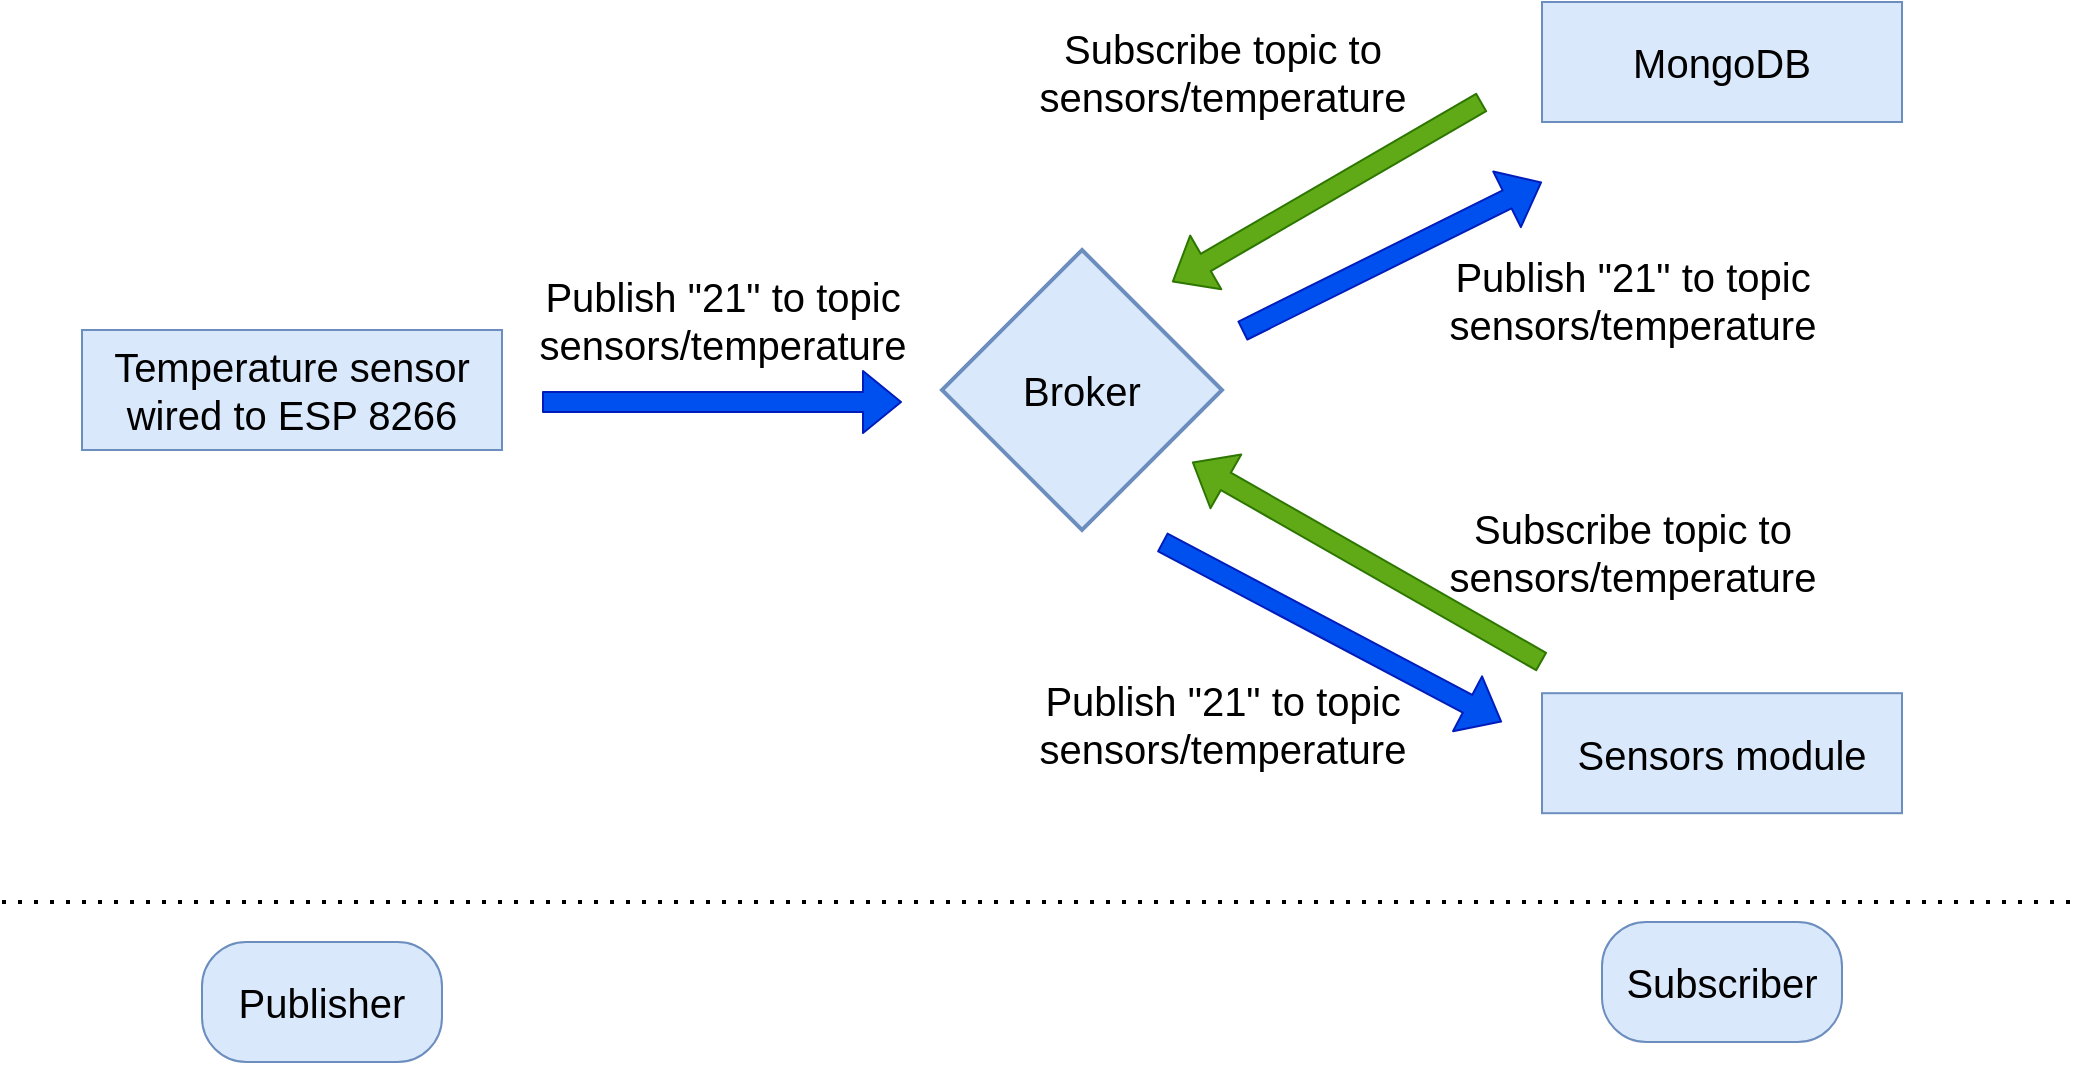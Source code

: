 <mxfile version="14.6.0" type="device"><diagram id="TR6JEEm4WDnydq1Eg_Ka" name="Page-1"><mxGraphModel dx="1412" dy="861" grid="1" gridSize="10" guides="1" tooltips="1" connect="1" arrows="1" fold="1" page="1" pageScale="1" pageWidth="1169" pageHeight="827" math="0" shadow="0"><root><mxCell id="0"/><mxCell id="1" parent="0"/><mxCell id="oMyA7mGBEVN-HdnoY2LZ-1" value="" style="shape=image;verticalLabelPosition=bottom;labelBackgroundColor=#ffffff;verticalAlign=top;aspect=fixed;imageAspect=0;image=https://agdg.tech/wp-content/uploads/2020/07/ESP8266.png;fontSize=20;" parent="1" vertex="1"><mxGeometry x="100" y="460" width="290" height="155.6" as="geometry"/></mxCell><mxCell id="oMyA7mGBEVN-HdnoY2LZ-3" value="Publisher" style="rounded=1;whiteSpace=wrap;html=1;fillColor=#dae8fc;strokeColor=#6c8ebf;arcSize=37;fontSize=20;" parent="1" vertex="1"><mxGeometry x="180" y="680" width="120" height="60" as="geometry"/></mxCell><mxCell id="oMyA7mGBEVN-HdnoY2LZ-7" value="Broker" style="strokeWidth=2;html=1;shape=mxgraph.flowchart.decision;whiteSpace=wrap;rounded=0;fillColor=#dae8fc;strokeColor=#6c8ebf;fontSize=20;" parent="1" vertex="1"><mxGeometry x="550" y="334" width="140" height="140" as="geometry"/></mxCell><mxCell id="oMyA7mGBEVN-HdnoY2LZ-9" value="Subscriber" style="rounded=1;whiteSpace=wrap;html=1;fillColor=#dae8fc;strokeColor=#6c8ebf;arcSize=37;fontSize=20;" parent="1" vertex="1"><mxGeometry x="880" y="670" width="120" height="60" as="geometry"/></mxCell><mxCell id="oMyA7mGBEVN-HdnoY2LZ-10" value="&lt;span style=&quot;font-size: 20px;&quot;&gt;Temperature sensor wired to ESP 8266&lt;/span&gt;" style="rounded=0;whiteSpace=wrap;html=1;fillColor=#dae8fc;strokeColor=#6c8ebf;fontSize=20;" parent="1" vertex="1"><mxGeometry x="120" y="374" width="210" height="60" as="geometry"/></mxCell><mxCell id="oMyA7mGBEVN-HdnoY2LZ-11" value="MongoDB" style="rounded=0;whiteSpace=wrap;html=1;fillColor=#dae8fc;strokeColor=#6c8ebf;fontSize=20;" parent="1" vertex="1"><mxGeometry x="850" y="210" width="180" height="60" as="geometry"/></mxCell><mxCell id="oMyA7mGBEVN-HdnoY2LZ-12" value="Sensors module" style="rounded=0;whiteSpace=wrap;html=1;fillColor=#dae8fc;strokeColor=#6c8ebf;fontSize=20;" parent="1" vertex="1"><mxGeometry x="850" y="555.6" width="180" height="60" as="geometry"/></mxCell><mxCell id="oMyA7mGBEVN-HdnoY2LZ-13" value="Publish &quot;21&quot; to topic &lt;br style=&quot;font-size: 20px;&quot;&gt;sensors/temperature" style="text;html=1;align=center;verticalAlign=middle;resizable=0;points=[];autosize=1;fontSize=20;" parent="1" vertex="1"><mxGeometry x="340" y="344" width="200" height="50" as="geometry"/></mxCell><mxCell id="oMyA7mGBEVN-HdnoY2LZ-15" value="" style="shape=flexArrow;endArrow=classic;html=1;fillColor=#0050ef;strokeColor=#001DBC;fontSize=20;" parent="1" edge="1"><mxGeometry width="50" height="50" relative="1" as="geometry"><mxPoint x="350" y="410" as="sourcePoint"/><mxPoint x="530" y="410" as="targetPoint"/></mxGeometry></mxCell><mxCell id="oMyA7mGBEVN-HdnoY2LZ-16" value="" style="endArrow=none;dashed=1;html=1;dashPattern=1 3;strokeWidth=2;fontSize=20;" parent="1" edge="1"><mxGeometry width="50" height="50" relative="1" as="geometry"><mxPoint x="80" y="660" as="sourcePoint"/><mxPoint x="1120" y="660" as="targetPoint"/></mxGeometry></mxCell><mxCell id="oMyA7mGBEVN-HdnoY2LZ-17" value="Subscribe topic to&lt;br style=&quot;font-size: 20px;&quot;&gt;sensors/temperature" style="text;html=1;align=center;verticalAlign=middle;resizable=0;points=[];autosize=1;fontSize=20;" parent="1" vertex="1"><mxGeometry x="590" y="220" width="200" height="50" as="geometry"/></mxCell><mxCell id="oMyA7mGBEVN-HdnoY2LZ-18" value="" style="shape=flexArrow;endArrow=classic;html=1;fillColor=#60a917;strokeColor=#2D7600;fontSize=20;" parent="1" edge="1"><mxGeometry width="50" height="50" relative="1" as="geometry"><mxPoint x="820" y="260" as="sourcePoint"/><mxPoint x="665" y="350" as="targetPoint"/></mxGeometry></mxCell><mxCell id="oMyA7mGBEVN-HdnoY2LZ-19" value="Subscribe topic to&lt;br style=&quot;font-size: 20px;&quot;&gt;sensors/temperature" style="text;html=1;align=center;verticalAlign=middle;resizable=0;points=[];autosize=1;fontSize=20;" parent="1" vertex="1"><mxGeometry x="795" y="460" width="200" height="50" as="geometry"/></mxCell><mxCell id="oMyA7mGBEVN-HdnoY2LZ-20" value="" style="shape=flexArrow;endArrow=classic;html=1;fillColor=#60a917;strokeColor=#2D7600;fontSize=20;" parent="1" edge="1"><mxGeometry width="50" height="50" relative="1" as="geometry"><mxPoint x="850" y="540" as="sourcePoint"/><mxPoint x="675" y="440" as="targetPoint"/></mxGeometry></mxCell><mxCell id="oMyA7mGBEVN-HdnoY2LZ-21" value="Publish &quot;21&quot; to topic &lt;br style=&quot;font-size: 20px;&quot;&gt;sensors/temperature" style="text;html=1;align=center;verticalAlign=middle;resizable=0;points=[];autosize=1;fontSize=20;" parent="1" vertex="1"><mxGeometry x="795" y="334" width="200" height="50" as="geometry"/></mxCell><mxCell id="oMyA7mGBEVN-HdnoY2LZ-22" value="" style="shape=flexArrow;endArrow=classic;html=1;fillColor=#0050ef;strokeColor=#001DBC;fontSize=20;" parent="1" edge="1"><mxGeometry width="50" height="50" relative="1" as="geometry"><mxPoint x="700" y="374.5" as="sourcePoint"/><mxPoint x="850" y="300" as="targetPoint"/></mxGeometry></mxCell><mxCell id="oMyA7mGBEVN-HdnoY2LZ-23" value="Publish &quot;21&quot; to topic &lt;br style=&quot;font-size: 20px;&quot;&gt;sensors/temperature" style="text;html=1;align=center;verticalAlign=middle;resizable=0;points=[];autosize=1;fontSize=20;" parent="1" vertex="1"><mxGeometry x="590" y="545.6" width="200" height="50" as="geometry"/></mxCell><mxCell id="oMyA7mGBEVN-HdnoY2LZ-24" value="" style="shape=flexArrow;endArrow=classic;html=1;fillColor=#0050ef;strokeColor=#001DBC;fontSize=20;" parent="1" edge="1"><mxGeometry width="50" height="50" relative="1" as="geometry"><mxPoint x="660" y="480" as="sourcePoint"/><mxPoint x="830" y="570" as="targetPoint"/></mxGeometry></mxCell></root></mxGraphModel></diagram></mxfile>